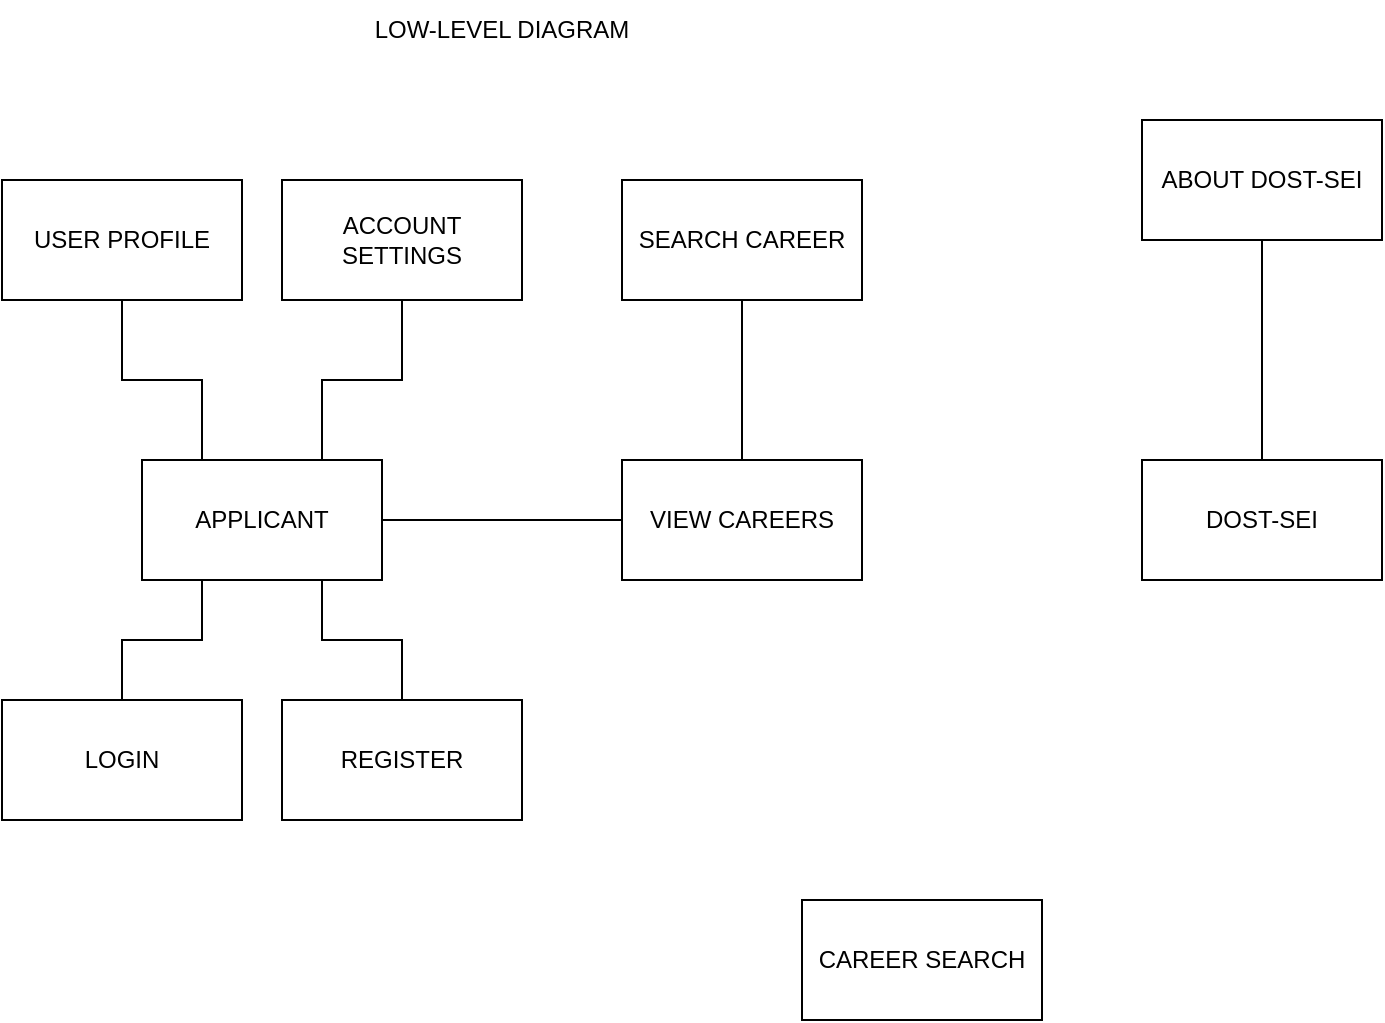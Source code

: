 <mxfile version="22.0.8" type="github" pages="2">
  <diagram name="Page-1" id="ZMt9X7-xspIY9BGcwzsm">
    <mxGraphModel dx="1252" dy="665" grid="1" gridSize="10" guides="1" tooltips="1" connect="1" arrows="1" fold="1" page="1" pageScale="1" pageWidth="850" pageHeight="1100" math="0" shadow="0">
      <root>
        <mxCell id="0" />
        <mxCell id="1" parent="0" />
        <mxCell id="a5GZaIF6uCHFCOEcbvDH-11" style="edgeStyle=orthogonalEdgeStyle;rounded=0;orthogonalLoop=1;jettySize=auto;html=1;exitX=0.25;exitY=0;exitDx=0;exitDy=0;entryX=0.5;entryY=1;entryDx=0;entryDy=0;endArrow=none;endFill=0;" parent="1" source="a5GZaIF6uCHFCOEcbvDH-2" target="a5GZaIF6uCHFCOEcbvDH-3" edge="1">
          <mxGeometry relative="1" as="geometry" />
        </mxCell>
        <mxCell id="a5GZaIF6uCHFCOEcbvDH-12" style="edgeStyle=orthogonalEdgeStyle;rounded=0;orthogonalLoop=1;jettySize=auto;html=1;exitX=0.75;exitY=0;exitDx=0;exitDy=0;entryX=0.5;entryY=1;entryDx=0;entryDy=0;strokeColor=default;endArrow=none;endFill=0;" parent="1" source="a5GZaIF6uCHFCOEcbvDH-2" target="a5GZaIF6uCHFCOEcbvDH-4" edge="1">
          <mxGeometry relative="1" as="geometry" />
        </mxCell>
        <mxCell id="a5GZaIF6uCHFCOEcbvDH-13" style="edgeStyle=orthogonalEdgeStyle;rounded=0;orthogonalLoop=1;jettySize=auto;html=1;exitX=0.25;exitY=1;exitDx=0;exitDy=0;entryX=0.5;entryY=0;entryDx=0;entryDy=0;endArrow=none;endFill=0;" parent="1" source="a5GZaIF6uCHFCOEcbvDH-2" target="a5GZaIF6uCHFCOEcbvDH-5" edge="1">
          <mxGeometry relative="1" as="geometry" />
        </mxCell>
        <mxCell id="a5GZaIF6uCHFCOEcbvDH-14" style="edgeStyle=orthogonalEdgeStyle;rounded=0;orthogonalLoop=1;jettySize=auto;html=1;exitX=0.75;exitY=1;exitDx=0;exitDy=0;entryX=0.5;entryY=0;entryDx=0;entryDy=0;endArrow=none;endFill=0;" parent="1" source="a5GZaIF6uCHFCOEcbvDH-2" target="a5GZaIF6uCHFCOEcbvDH-6" edge="1">
          <mxGeometry relative="1" as="geometry" />
        </mxCell>
        <mxCell id="a5GZaIF6uCHFCOEcbvDH-17" style="edgeStyle=orthogonalEdgeStyle;rounded=0;orthogonalLoop=1;jettySize=auto;html=1;exitX=1;exitY=0.5;exitDx=0;exitDy=0;entryX=0;entryY=0.5;entryDx=0;entryDy=0;endArrow=none;endFill=0;" parent="1" source="a5GZaIF6uCHFCOEcbvDH-2" target="a5GZaIF6uCHFCOEcbvDH-8" edge="1">
          <mxGeometry relative="1" as="geometry" />
        </mxCell>
        <mxCell id="a5GZaIF6uCHFCOEcbvDH-2" value="APPLICANT" style="rounded=0;whiteSpace=wrap;html=1;" parent="1" vertex="1">
          <mxGeometry x="150" y="260" width="120" height="60" as="geometry" />
        </mxCell>
        <mxCell id="a5GZaIF6uCHFCOEcbvDH-3" value="USER PROFILE" style="rounded=0;whiteSpace=wrap;html=1;" parent="1" vertex="1">
          <mxGeometry x="80" y="120" width="120" height="60" as="geometry" />
        </mxCell>
        <mxCell id="a5GZaIF6uCHFCOEcbvDH-4" value="ACCOUNT SETTINGS" style="rounded=0;whiteSpace=wrap;html=1;" parent="1" vertex="1">
          <mxGeometry x="220" y="120" width="120" height="60" as="geometry" />
        </mxCell>
        <mxCell id="a5GZaIF6uCHFCOEcbvDH-5" value="LOGIN" style="rounded=0;whiteSpace=wrap;html=1;" parent="1" vertex="1">
          <mxGeometry x="80" y="380" width="120" height="60" as="geometry" />
        </mxCell>
        <mxCell id="a5GZaIF6uCHFCOEcbvDH-6" value="REGISTER" style="rounded=0;whiteSpace=wrap;html=1;" parent="1" vertex="1">
          <mxGeometry x="220" y="380" width="120" height="60" as="geometry" />
        </mxCell>
        <mxCell id="a5GZaIF6uCHFCOEcbvDH-7" value="CAREER SEARCH" style="rounded=0;whiteSpace=wrap;html=1;" parent="1" vertex="1">
          <mxGeometry x="480" y="480" width="120" height="60" as="geometry" />
        </mxCell>
        <mxCell id="a5GZaIF6uCHFCOEcbvDH-18" style="edgeStyle=orthogonalEdgeStyle;rounded=0;orthogonalLoop=1;jettySize=auto;html=1;exitX=0.5;exitY=0;exitDx=0;exitDy=0;entryX=0.5;entryY=1;entryDx=0;entryDy=0;endArrow=none;endFill=0;" parent="1" source="a5GZaIF6uCHFCOEcbvDH-8" target="a5GZaIF6uCHFCOEcbvDH-19" edge="1">
          <mxGeometry relative="1" as="geometry">
            <mxPoint x="419.895" y="190" as="targetPoint" />
          </mxGeometry>
        </mxCell>
        <mxCell id="a5GZaIF6uCHFCOEcbvDH-8" value="VIEW CAREERS" style="rounded=0;whiteSpace=wrap;html=1;" parent="1" vertex="1">
          <mxGeometry x="390" y="260" width="120" height="60" as="geometry" />
        </mxCell>
        <mxCell id="a5GZaIF6uCHFCOEcbvDH-9" value="ABOUT DOST-SEI" style="rounded=0;whiteSpace=wrap;html=1;" parent="1" vertex="1">
          <mxGeometry x="650" y="90" width="120" height="60" as="geometry" />
        </mxCell>
        <mxCell id="a5GZaIF6uCHFCOEcbvDH-10" value="LOW-LEVEL DIAGRAM" style="text;html=1;strokeColor=none;fillColor=none;align=center;verticalAlign=middle;whiteSpace=wrap;rounded=0;" parent="1" vertex="1">
          <mxGeometry x="260" y="30" width="140" height="30" as="geometry" />
        </mxCell>
        <mxCell id="a5GZaIF6uCHFCOEcbvDH-16" style="edgeStyle=orthogonalEdgeStyle;rounded=0;orthogonalLoop=1;jettySize=auto;html=1;exitX=0.5;exitY=0;exitDx=0;exitDy=0;entryX=0.5;entryY=1;entryDx=0;entryDy=0;endArrow=none;endFill=0;" parent="1" source="a5GZaIF6uCHFCOEcbvDH-15" target="a5GZaIF6uCHFCOEcbvDH-9" edge="1">
          <mxGeometry relative="1" as="geometry" />
        </mxCell>
        <mxCell id="a5GZaIF6uCHFCOEcbvDH-15" value="DOST-SEI" style="rounded=0;whiteSpace=wrap;html=1;" parent="1" vertex="1">
          <mxGeometry x="650" y="260" width="120" height="60" as="geometry" />
        </mxCell>
        <mxCell id="a5GZaIF6uCHFCOEcbvDH-19" value="SEARCH CAREER" style="rounded=0;whiteSpace=wrap;html=1;" parent="1" vertex="1">
          <mxGeometry x="390" y="120" width="120" height="60" as="geometry" />
        </mxCell>
      </root>
    </mxGraphModel>
  </diagram>
  <diagram id="mKtFdArxPz_b5ZVtfMza" name="Flowchart">
    <mxGraphModel dx="2504" dy="1330" grid="1" gridSize="10" guides="1" tooltips="1" connect="1" arrows="1" fold="1" page="1" pageScale="1" pageWidth="850" pageHeight="1100" math="0" shadow="0">
      <root>
        <mxCell id="0" />
        <mxCell id="1" parent="0" />
        <mxCell id="QHAMvGme8Z4ZHNlBu4qs-9" style="edgeStyle=orthogonalEdgeStyle;rounded=0;orthogonalLoop=1;jettySize=auto;html=1;exitX=0.5;exitY=1;exitDx=0;exitDy=0;entryX=0.5;entryY=0;entryDx=0;entryDy=0;" parent="1" source="QHAMvGme8Z4ZHNlBu4qs-1" target="QHAMvGme8Z4ZHNlBu4qs-2" edge="1">
          <mxGeometry relative="1" as="geometry" />
        </mxCell>
        <mxCell id="QHAMvGme8Z4ZHNlBu4qs-1" value="START" style="ellipse;whiteSpace=wrap;html=1;aspect=fixed;" parent="1" vertex="1">
          <mxGeometry x="380" y="110" width="80" height="80" as="geometry" />
        </mxCell>
        <mxCell id="QHAMvGme8Z4ZHNlBu4qs-10" style="edgeStyle=orthogonalEdgeStyle;rounded=0;orthogonalLoop=1;jettySize=auto;html=1;exitX=0.5;exitY=1;exitDx=0;exitDy=0;entryX=0.5;entryY=0;entryDx=0;entryDy=0;" parent="1" source="QHAMvGme8Z4ZHNlBu4qs-2" target="QHAMvGme8Z4ZHNlBu4qs-4" edge="1">
          <mxGeometry relative="1" as="geometry" />
        </mxCell>
        <mxCell id="QHAMvGme8Z4ZHNlBu4qs-2" value="SHOW LIST OF CAREERS" style="rounded=0;whiteSpace=wrap;html=1;" parent="1" vertex="1">
          <mxGeometry x="360" y="230" width="120" height="60" as="geometry" />
        </mxCell>
        <mxCell id="QHAMvGme8Z4ZHNlBu4qs-6" value="NO" style="edgeStyle=orthogonalEdgeStyle;rounded=0;orthogonalLoop=1;jettySize=auto;html=1;exitX=0;exitY=0.5;exitDx=0;exitDy=0;entryX=1;entryY=0.5;entryDx=0;entryDy=0;" parent="1" source="QHAMvGme8Z4ZHNlBu4qs-3" target="QHAMvGme8Z4ZHNlBu4qs-5" edge="1">
          <mxGeometry relative="1" as="geometry" />
        </mxCell>
        <mxCell id="QHAMvGme8Z4ZHNlBu4qs-8" value="YES" style="edgeStyle=orthogonalEdgeStyle;rounded=0;orthogonalLoop=1;jettySize=auto;html=1;exitX=1;exitY=0.5;exitDx=0;exitDy=0;entryX=0.5;entryY=0;entryDx=0;entryDy=0;" parent="1" source="QHAMvGme8Z4ZHNlBu4qs-3" target="QHAMvGme8Z4ZHNlBu4qs-7" edge="1">
          <mxGeometry x="-0.425" relative="1" as="geometry">
            <mxPoint x="1" as="offset" />
          </mxGeometry>
        </mxCell>
        <mxCell id="QHAMvGme8Z4ZHNlBu4qs-3" value="DOES USER&lt;br&gt;HAVE AN EXISTING&lt;br&gt;ACCOUNT?" style="rhombus;whiteSpace=wrap;html=1;" parent="1" vertex="1">
          <mxGeometry x="342.5" y="540" width="155" height="90" as="geometry" />
        </mxCell>
        <mxCell id="QHAMvGme8Z4ZHNlBu4qs-11" style="edgeStyle=orthogonalEdgeStyle;rounded=0;orthogonalLoop=1;jettySize=auto;html=1;exitX=0.5;exitY=1;exitDx=0;exitDy=0;entryX=0.5;entryY=0;entryDx=0;entryDy=0;" parent="1" source="QHAMvGme8Z4ZHNlBu4qs-4" target="XVe-iEON_6q2Cllh-UkV-35" edge="1">
          <mxGeometry relative="1" as="geometry" />
        </mxCell>
        <mxCell id="QHAMvGme8Z4ZHNlBu4qs-4" value="CHECK A CAREER" style="rounded=0;whiteSpace=wrap;html=1;" parent="1" vertex="1">
          <mxGeometry x="360" y="330" width="120" height="60" as="geometry" />
        </mxCell>
        <mxCell id="XVe-iEON_6q2Cllh-UkV-2" style="edgeStyle=orthogonalEdgeStyle;rounded=0;orthogonalLoop=1;jettySize=auto;html=1;exitX=0.5;exitY=1;exitDx=0;exitDy=0;entryX=0.5;entryY=0;entryDx=0;entryDy=0;" edge="1" parent="1" source="QHAMvGme8Z4ZHNlBu4qs-5" target="XVe-iEON_6q2Cllh-UkV-1">
          <mxGeometry relative="1" as="geometry" />
        </mxCell>
        <mxCell id="QHAMvGme8Z4ZHNlBu4qs-5" value="REGISTRATION PAGE" style="rounded=0;whiteSpace=wrap;html=1;" parent="1" vertex="1">
          <mxGeometry x="150" y="555" width="120" height="60" as="geometry" />
        </mxCell>
        <mxCell id="XVe-iEON_6q2Cllh-UkV-19" style="edgeStyle=orthogonalEdgeStyle;rounded=0;orthogonalLoop=1;jettySize=auto;html=1;exitX=0.5;exitY=1;exitDx=0;exitDy=0;entryX=0.5;entryY=0;entryDx=0;entryDy=0;" edge="1" parent="1" source="QHAMvGme8Z4ZHNlBu4qs-7" target="XVe-iEON_6q2Cllh-UkV-18">
          <mxGeometry relative="1" as="geometry" />
        </mxCell>
        <mxCell id="QHAMvGme8Z4ZHNlBu4qs-7" value="LOGIN PAGE" style="rounded=0;whiteSpace=wrap;html=1;" parent="1" vertex="1">
          <mxGeometry x="560" y="660" width="120" height="60" as="geometry" />
        </mxCell>
        <mxCell id="XVe-iEON_6q2Cllh-UkV-11" style="edgeStyle=orthogonalEdgeStyle;rounded=0;orthogonalLoop=1;jettySize=auto;html=1;exitX=0.5;exitY=1;exitDx=0;exitDy=0;entryX=0.5;entryY=0;entryDx=0;entryDy=0;" edge="1" parent="1" source="QHAMvGme8Z4ZHNlBu4qs-12" target="XVe-iEON_6q2Cllh-UkV-10">
          <mxGeometry relative="1" as="geometry" />
        </mxCell>
        <mxCell id="QHAMvGme8Z4ZHNlBu4qs-12" value="ENTER E-MAIL ADDRESS, PASSWORD, AND CONFIRM PASSWORD" style="shape=parallelogram;perimeter=parallelogramPerimeter;whiteSpace=wrap;html=1;fixedSize=1;" parent="1" vertex="1">
          <mxGeometry x="210" y="810" width="200" height="80" as="geometry" />
        </mxCell>
        <mxCell id="XVe-iEON_6q2Cllh-UkV-3" style="edgeStyle=orthogonalEdgeStyle;rounded=0;orthogonalLoop=1;jettySize=auto;html=1;exitX=1;exitY=0.5;exitDx=0;exitDy=0;entryX=0.5;entryY=0;entryDx=0;entryDy=0;" edge="1" parent="1" source="XVe-iEON_6q2Cllh-UkV-1" target="QHAMvGme8Z4ZHNlBu4qs-12">
          <mxGeometry relative="1" as="geometry" />
        </mxCell>
        <mxCell id="XVe-iEON_6q2Cllh-UkV-5" value="YES" style="edgeLabel;html=1;align=center;verticalAlign=middle;resizable=0;points=[];" vertex="1" connectable="0" parent="XVe-iEON_6q2Cllh-UkV-3">
          <mxGeometry x="-0.036" relative="1" as="geometry">
            <mxPoint as="offset" />
          </mxGeometry>
        </mxCell>
        <mxCell id="XVe-iEON_6q2Cllh-UkV-1" value="&lt;span style=&quot;color: rgb(0, 0, 0); font-family: Helvetica; font-size: 12px; font-style: normal; font-variant-ligatures: normal; font-variant-caps: normal; font-weight: 400; letter-spacing: normal; orphans: 2; text-align: center; text-indent: 0px; text-transform: none; widows: 2; word-spacing: 0px; -webkit-text-stroke-width: 0px; background-color: rgb(251, 251, 251); text-decoration-thickness: initial; text-decoration-style: initial; text-decoration-color: initial; float: none; display: inline !important;&quot;&gt;DOES &lt;br&gt;USER AGREE &lt;br&gt;WITH DATA &lt;br&gt;PRIVACY?&lt;/span&gt;" style="rhombus;whiteSpace=wrap;html=1;" vertex="1" parent="1">
          <mxGeometry x="130" y="680" width="160" height="90" as="geometry" />
        </mxCell>
        <mxCell id="XVe-iEON_6q2Cllh-UkV-8" style="edgeStyle=orthogonalEdgeStyle;rounded=0;orthogonalLoop=1;jettySize=auto;html=1;exitX=0.5;exitY=1;exitDx=0;exitDy=0;entryX=0;entryY=0.5;entryDx=0;entryDy=0;" edge="1" parent="1" source="XVe-iEON_6q2Cllh-UkV-1" target="XVe-iEON_6q2Cllh-UkV-1">
          <mxGeometry relative="1" as="geometry">
            <Array as="points">
              <mxPoint x="210" y="790" />
              <mxPoint x="80" y="790" />
              <mxPoint x="80" y="725" />
            </Array>
          </mxGeometry>
        </mxCell>
        <mxCell id="XVe-iEON_6q2Cllh-UkV-9" value="NO" style="edgeLabel;html=1;align=center;verticalAlign=middle;resizable=0;points=[];" vertex="1" connectable="0" parent="XVe-iEON_6q2Cllh-UkV-8">
          <mxGeometry x="-0.42" y="-1" relative="1" as="geometry">
            <mxPoint as="offset" />
          </mxGeometry>
        </mxCell>
        <mxCell id="XVe-iEON_6q2Cllh-UkV-13" style="edgeStyle=orthogonalEdgeStyle;rounded=0;orthogonalLoop=1;jettySize=auto;html=1;exitX=0.5;exitY=1;exitDx=0;exitDy=0;entryX=0.5;entryY=0;entryDx=0;entryDy=0;" edge="1" parent="1" source="XVe-iEON_6q2Cllh-UkV-10" target="XVe-iEON_6q2Cllh-UkV-12">
          <mxGeometry relative="1" as="geometry" />
        </mxCell>
        <mxCell id="XVe-iEON_6q2Cllh-UkV-10" value="SEND E-MAIL VERIFICATION" style="rounded=0;whiteSpace=wrap;html=1;" vertex="1" parent="1">
          <mxGeometry x="250" y="930" width="120" height="60" as="geometry" />
        </mxCell>
        <mxCell id="XVe-iEON_6q2Cllh-UkV-16" style="edgeStyle=orthogonalEdgeStyle;rounded=0;orthogonalLoop=1;jettySize=auto;html=1;exitX=1;exitY=0.5;exitDx=0;exitDy=0;entryX=0;entryY=0.5;entryDx=0;entryDy=0;" edge="1" parent="1" source="XVe-iEON_6q2Cllh-UkV-12" target="QHAMvGme8Z4ZHNlBu4qs-7">
          <mxGeometry relative="1" as="geometry" />
        </mxCell>
        <mxCell id="XVe-iEON_6q2Cllh-UkV-17" value="YES" style="edgeLabel;html=1;align=center;verticalAlign=middle;resizable=0;points=[];" vertex="1" connectable="0" parent="XVe-iEON_6q2Cllh-UkV-16">
          <mxGeometry x="-0.776" y="1" relative="1" as="geometry">
            <mxPoint as="offset" />
          </mxGeometry>
        </mxCell>
        <mxCell id="XVe-iEON_6q2Cllh-UkV-12" value="IS&lt;br&gt;VERIFICATION CODE CORRECT?" style="rhombus;whiteSpace=wrap;html=1;" vertex="1" parent="1">
          <mxGeometry x="230" y="1020" width="160" height="80" as="geometry" />
        </mxCell>
        <mxCell id="XVe-iEON_6q2Cllh-UkV-14" style="edgeStyle=orthogonalEdgeStyle;rounded=0;orthogonalLoop=1;jettySize=auto;html=1;exitX=0.5;exitY=1;exitDx=0;exitDy=0;entryX=0;entryY=0.5;entryDx=0;entryDy=0;" edge="1" parent="1" source="XVe-iEON_6q2Cllh-UkV-12" target="XVe-iEON_6q2Cllh-UkV-12">
          <mxGeometry relative="1" as="geometry">
            <Array as="points">
              <mxPoint x="310" y="1120" />
              <mxPoint x="190" y="1120" />
              <mxPoint x="190" y="1060" />
            </Array>
          </mxGeometry>
        </mxCell>
        <mxCell id="XVe-iEON_6q2Cllh-UkV-15" value="NO" style="edgeLabel;html=1;align=center;verticalAlign=middle;resizable=0;points=[];" vertex="1" connectable="0" parent="XVe-iEON_6q2Cllh-UkV-14">
          <mxGeometry x="-0.418" y="-4" relative="1" as="geometry">
            <mxPoint y="4" as="offset" />
          </mxGeometry>
        </mxCell>
        <mxCell id="XVe-iEON_6q2Cllh-UkV-21" style="edgeStyle=orthogonalEdgeStyle;rounded=0;orthogonalLoop=1;jettySize=auto;html=1;exitX=0.5;exitY=1;exitDx=0;exitDy=0;" edge="1" parent="1" source="XVe-iEON_6q2Cllh-UkV-18" target="XVe-iEON_6q2Cllh-UkV-20">
          <mxGeometry relative="1" as="geometry" />
        </mxCell>
        <mxCell id="XVe-iEON_6q2Cllh-UkV-22" value="NO" style="edgeLabel;html=1;align=center;verticalAlign=middle;resizable=0;points=[];" vertex="1" connectable="0" parent="XVe-iEON_6q2Cllh-UkV-21">
          <mxGeometry x="0.161" y="-1" relative="1" as="geometry">
            <mxPoint x="1" y="-15" as="offset" />
          </mxGeometry>
        </mxCell>
        <mxCell id="XVe-iEON_6q2Cllh-UkV-31" value="YES" style="edgeStyle=orthogonalEdgeStyle;rounded=0;orthogonalLoop=1;jettySize=auto;html=1;exitX=1;exitY=0.5;exitDx=0;exitDy=0;" edge="1" parent="1" source="XVe-iEON_6q2Cllh-UkV-18" target="XVe-iEON_6q2Cllh-UkV-30">
          <mxGeometry relative="1" as="geometry" />
        </mxCell>
        <mxCell id="XVe-iEON_6q2Cllh-UkV-18" value="DOES&lt;br&gt;USER REMEMBER PASSWORD?" style="rhombus;whiteSpace=wrap;html=1;" vertex="1" parent="1">
          <mxGeometry x="545" y="770" width="150" height="80" as="geometry" />
        </mxCell>
        <mxCell id="XVe-iEON_6q2Cllh-UkV-24" style="edgeStyle=orthogonalEdgeStyle;rounded=0;orthogonalLoop=1;jettySize=auto;html=1;exitX=0.5;exitY=1;exitDx=0;exitDy=0;entryX=0.5;entryY=0;entryDx=0;entryDy=0;" edge="1" parent="1" source="XVe-iEON_6q2Cllh-UkV-20" target="XVe-iEON_6q2Cllh-UkV-23">
          <mxGeometry relative="1" as="geometry" />
        </mxCell>
        <mxCell id="XVe-iEON_6q2Cllh-UkV-20" value="FORGOT PASSWORD PAGE" style="rounded=0;whiteSpace=wrap;html=1;" vertex="1" parent="1">
          <mxGeometry x="560" y="910" width="120" height="60" as="geometry" />
        </mxCell>
        <mxCell id="XVe-iEON_6q2Cllh-UkV-26" style="edgeStyle=orthogonalEdgeStyle;rounded=0;orthogonalLoop=1;jettySize=auto;html=1;exitX=0.5;exitY=1;exitDx=0;exitDy=0;" edge="1" parent="1" source="XVe-iEON_6q2Cllh-UkV-23" target="XVe-iEON_6q2Cllh-UkV-25">
          <mxGeometry relative="1" as="geometry" />
        </mxCell>
        <mxCell id="XVe-iEON_6q2Cllh-UkV-23" value="ENTER E-MAIL ADDRESS" style="shape=parallelogram;perimeter=parallelogramPerimeter;whiteSpace=wrap;html=1;fixedSize=1;" vertex="1" parent="1">
          <mxGeometry x="560" y="1010" width="120" height="60" as="geometry" />
        </mxCell>
        <mxCell id="XVe-iEON_6q2Cllh-UkV-28" style="edgeStyle=orthogonalEdgeStyle;rounded=0;orthogonalLoop=1;jettySize=auto;html=1;exitX=0.5;exitY=1;exitDx=0;exitDy=0;entryX=0.5;entryY=0;entryDx=0;entryDy=0;" edge="1" parent="1" source="XVe-iEON_6q2Cllh-UkV-25" target="XVe-iEON_6q2Cllh-UkV-27">
          <mxGeometry relative="1" as="geometry" />
        </mxCell>
        <mxCell id="XVe-iEON_6q2Cllh-UkV-25" value="SEND LINK TO CHANGE PASSWORD" style="rounded=0;whiteSpace=wrap;html=1;" vertex="1" parent="1">
          <mxGeometry x="560" y="1110" width="120" height="60" as="geometry" />
        </mxCell>
        <mxCell id="XVe-iEON_6q2Cllh-UkV-29" style="edgeStyle=orthogonalEdgeStyle;rounded=0;orthogonalLoop=1;jettySize=auto;html=1;exitX=0.5;exitY=1;exitDx=0;exitDy=0;entryX=0;entryY=0.75;entryDx=0;entryDy=0;" edge="1" parent="1" source="XVe-iEON_6q2Cllh-UkV-27" target="QHAMvGme8Z4ZHNlBu4qs-7">
          <mxGeometry relative="1" as="geometry">
            <Array as="points">
              <mxPoint x="620" y="1310" />
              <mxPoint x="510" y="1310" />
              <mxPoint x="510" y="705" />
            </Array>
          </mxGeometry>
        </mxCell>
        <mxCell id="XVe-iEON_6q2Cllh-UkV-27" value="ENTER NEW&lt;br&gt;PASSWORD AND&lt;br&gt;CONFIRM PASSWORD" style="shape=parallelogram;perimeter=parallelogramPerimeter;whiteSpace=wrap;html=1;fixedSize=1;" vertex="1" parent="1">
          <mxGeometry x="535" y="1210" width="170" height="60" as="geometry" />
        </mxCell>
        <mxCell id="XVe-iEON_6q2Cllh-UkV-33" style="edgeStyle=orthogonalEdgeStyle;rounded=0;orthogonalLoop=1;jettySize=auto;html=1;exitX=0.5;exitY=1;exitDx=0;exitDy=0;" edge="1" parent="1" source="XVe-iEON_6q2Cllh-UkV-30" target="XVe-iEON_6q2Cllh-UkV-32">
          <mxGeometry relative="1" as="geometry" />
        </mxCell>
        <mxCell id="XVe-iEON_6q2Cllh-UkV-30" value="ENTER E-MAIL&lt;br&gt;ADDRESS AND PASSWORD" style="shape=parallelogram;perimeter=parallelogramPerimeter;whiteSpace=wrap;html=1;fixedSize=1;" vertex="1" parent="1">
          <mxGeometry x="750" y="775" width="140" height="70" as="geometry" />
        </mxCell>
        <mxCell id="XVe-iEON_6q2Cllh-UkV-34" value="NO" style="edgeStyle=orthogonalEdgeStyle;rounded=0;orthogonalLoop=1;jettySize=auto;html=1;exitX=1;exitY=0.5;exitDx=0;exitDy=0;entryX=1;entryY=0.5;entryDx=0;entryDy=0;" edge="1" parent="1" source="XVe-iEON_6q2Cllh-UkV-32" target="XVe-iEON_6q2Cllh-UkV-30">
          <mxGeometry relative="1" as="geometry">
            <Array as="points">
              <mxPoint x="920" y="930" />
              <mxPoint x="920" y="810" />
            </Array>
          </mxGeometry>
        </mxCell>
        <mxCell id="XVe-iEON_6q2Cllh-UkV-56" value="YES" style="edgeStyle=orthogonalEdgeStyle;rounded=0;orthogonalLoop=1;jettySize=auto;html=1;exitX=0.5;exitY=1;exitDx=0;exitDy=0;entryX=1;entryY=0.5;entryDx=0;entryDy=0;" edge="1" parent="1" source="XVe-iEON_6q2Cllh-UkV-32" target="QHAMvGme8Z4ZHNlBu4qs-4">
          <mxGeometry x="-0.959" relative="1" as="geometry">
            <Array as="points">
              <mxPoint x="820" y="1000" />
              <mxPoint x="1430" y="1000" />
              <mxPoint x="1430" y="260" />
              <mxPoint x="520" y="260" />
              <mxPoint x="520" y="360" />
            </Array>
            <mxPoint as="offset" />
          </mxGeometry>
        </mxCell>
        <mxCell id="XVe-iEON_6q2Cllh-UkV-32" value="ARE&lt;br&gt;CREDENTIALS CORRECT?" style="rhombus;whiteSpace=wrap;html=1;" vertex="1" parent="1">
          <mxGeometry x="750" y="890" width="140" height="80" as="geometry" />
        </mxCell>
        <mxCell id="XVe-iEON_6q2Cllh-UkV-36" value="NO" style="edgeStyle=orthogonalEdgeStyle;rounded=0;orthogonalLoop=1;jettySize=auto;html=1;exitX=0.5;exitY=1;exitDx=0;exitDy=0;entryX=0.5;entryY=0;entryDx=0;entryDy=0;" edge="1" parent="1" source="XVe-iEON_6q2Cllh-UkV-35" target="QHAMvGme8Z4ZHNlBu4qs-3">
          <mxGeometry relative="1" as="geometry" />
        </mxCell>
        <mxCell id="XVe-iEON_6q2Cllh-UkV-39" style="edgeStyle=orthogonalEdgeStyle;rounded=0;orthogonalLoop=1;jettySize=auto;html=1;exitX=1;exitY=0.5;exitDx=0;exitDy=0;entryX=0;entryY=0.5;entryDx=0;entryDy=0;" edge="1" parent="1" source="XVe-iEON_6q2Cllh-UkV-35" target="XVe-iEON_6q2Cllh-UkV-37">
          <mxGeometry relative="1" as="geometry" />
        </mxCell>
        <mxCell id="XVe-iEON_6q2Cllh-UkV-35" value="IS&lt;br&gt;USER SESSION ACTIVE?" style="rhombus;whiteSpace=wrap;html=1;" vertex="1" parent="1">
          <mxGeometry x="355" y="420" width="130" height="80" as="geometry" />
        </mxCell>
        <mxCell id="XVe-iEON_6q2Cllh-UkV-41" style="edgeStyle=orthogonalEdgeStyle;rounded=0;orthogonalLoop=1;jettySize=auto;html=1;exitX=1;exitY=0.5;exitDx=0;exitDy=0;entryX=0;entryY=0.5;entryDx=0;entryDy=0;" edge="1" parent="1" source="XVe-iEON_6q2Cllh-UkV-37" target="XVe-iEON_6q2Cllh-UkV-40">
          <mxGeometry relative="1" as="geometry" />
        </mxCell>
        <mxCell id="XVe-iEON_6q2Cllh-UkV-37" value="CONFIRM USER DETAILS" style="rounded=0;whiteSpace=wrap;html=1;" vertex="1" parent="1">
          <mxGeometry x="535" y="430" width="120" height="60" as="geometry" />
        </mxCell>
        <mxCell id="XVe-iEON_6q2Cllh-UkV-43" value="NO" style="edgeStyle=orthogonalEdgeStyle;rounded=0;orthogonalLoop=1;jettySize=auto;html=1;exitX=0.5;exitY=0;exitDx=0;exitDy=0;entryX=0.5;entryY=1;entryDx=0;entryDy=0;" edge="1" parent="1" source="XVe-iEON_6q2Cllh-UkV-40" target="XVe-iEON_6q2Cllh-UkV-42">
          <mxGeometry relative="1" as="geometry" />
        </mxCell>
        <mxCell id="XVe-iEON_6q2Cllh-UkV-46" value="YES" style="edgeStyle=orthogonalEdgeStyle;rounded=0;orthogonalLoop=1;jettySize=auto;html=1;exitX=1;exitY=0.5;exitDx=0;exitDy=0;" edge="1" parent="1" source="XVe-iEON_6q2Cllh-UkV-40" target="XVe-iEON_6q2Cllh-UkV-45">
          <mxGeometry relative="1" as="geometry" />
        </mxCell>
        <mxCell id="XVe-iEON_6q2Cllh-UkV-40" value="ARE&lt;br&gt;DETAILS CORRECT?" style="rhombus;whiteSpace=wrap;html=1;" vertex="1" parent="1">
          <mxGeometry x="710" y="420" width="120" height="80" as="geometry" />
        </mxCell>
        <mxCell id="XVe-iEON_6q2Cllh-UkV-44" style="edgeStyle=orthogonalEdgeStyle;rounded=0;orthogonalLoop=1;jettySize=auto;html=1;exitX=0;exitY=0.5;exitDx=0;exitDy=0;" edge="1" parent="1" source="XVe-iEON_6q2Cllh-UkV-42" target="XVe-iEON_6q2Cllh-UkV-37">
          <mxGeometry relative="1" as="geometry" />
        </mxCell>
        <mxCell id="XVe-iEON_6q2Cllh-UkV-42" value="UPDATE USER DETAILS" style="shape=parallelogram;perimeter=parallelogramPerimeter;whiteSpace=wrap;html=1;fixedSize=1;" vertex="1" parent="1">
          <mxGeometry x="705" y="310" width="130" height="60" as="geometry" />
        </mxCell>
        <mxCell id="XVe-iEON_6q2Cllh-UkV-51" style="edgeStyle=orthogonalEdgeStyle;rounded=0;orthogonalLoop=1;jettySize=auto;html=1;exitX=1;exitY=0.5;exitDx=0;exitDy=0;entryX=0;entryY=0.5;entryDx=0;entryDy=0;" edge="1" parent="1" source="XVe-iEON_6q2Cllh-UkV-45" target="XVe-iEON_6q2Cllh-UkV-50">
          <mxGeometry relative="1" as="geometry" />
        </mxCell>
        <mxCell id="XVe-iEON_6q2Cllh-UkV-45" value="CONFIRM RESUME" style="rounded=0;whiteSpace=wrap;html=1;" vertex="1" parent="1">
          <mxGeometry x="900" y="430" width="120" height="60" as="geometry" />
        </mxCell>
        <mxCell id="XVe-iEON_6q2Cllh-UkV-53" style="edgeStyle=orthogonalEdgeStyle;rounded=0;orthogonalLoop=1;jettySize=auto;html=1;exitX=0;exitY=0.5;exitDx=0;exitDy=0;entryX=0.5;entryY=0;entryDx=0;entryDy=0;" edge="1" parent="1" source="XVe-iEON_6q2Cllh-UkV-47" target="XVe-iEON_6q2Cllh-UkV-45">
          <mxGeometry relative="1" as="geometry" />
        </mxCell>
        <mxCell id="XVe-iEON_6q2Cllh-UkV-47" value="UPDATE&lt;br&gt;RESUME" style="shape=parallelogram;perimeter=parallelogramPerimeter;whiteSpace=wrap;html=1;fixedSize=1;" vertex="1" parent="1">
          <mxGeometry x="1065" y="310" width="130" height="60" as="geometry" />
        </mxCell>
        <mxCell id="XVe-iEON_6q2Cllh-UkV-52" value="NO" style="edgeStyle=orthogonalEdgeStyle;rounded=0;orthogonalLoop=1;jettySize=auto;html=1;exitX=0.5;exitY=0;exitDx=0;exitDy=0;entryX=0.5;entryY=1;entryDx=0;entryDy=0;" edge="1" parent="1" source="XVe-iEON_6q2Cllh-UkV-50" target="XVe-iEON_6q2Cllh-UkV-47">
          <mxGeometry relative="1" as="geometry" />
        </mxCell>
        <mxCell id="XVe-iEON_6q2Cllh-UkV-55" value="YES" style="edgeStyle=orthogonalEdgeStyle;rounded=0;orthogonalLoop=1;jettySize=auto;html=1;exitX=1;exitY=0.5;exitDx=0;exitDy=0;entryX=0;entryY=0.5;entryDx=0;entryDy=0;" edge="1" parent="1" source="XVe-iEON_6q2Cllh-UkV-50" target="XVe-iEON_6q2Cllh-UkV-54">
          <mxGeometry relative="1" as="geometry" />
        </mxCell>
        <mxCell id="XVe-iEON_6q2Cllh-UkV-50" value="IS RESUME UPDATED?" style="rhombus;whiteSpace=wrap;html=1;" vertex="1" parent="1">
          <mxGeometry x="1070" y="420" width="120" height="80" as="geometry" />
        </mxCell>
        <mxCell id="XVe-iEON_6q2Cllh-UkV-54" value="APPLY TO&lt;br&gt;CAREER" style="rounded=0;whiteSpace=wrap;html=1;" vertex="1" parent="1">
          <mxGeometry x="1270" y="430" width="120" height="60" as="geometry" />
        </mxCell>
      </root>
    </mxGraphModel>
  </diagram>
</mxfile>
